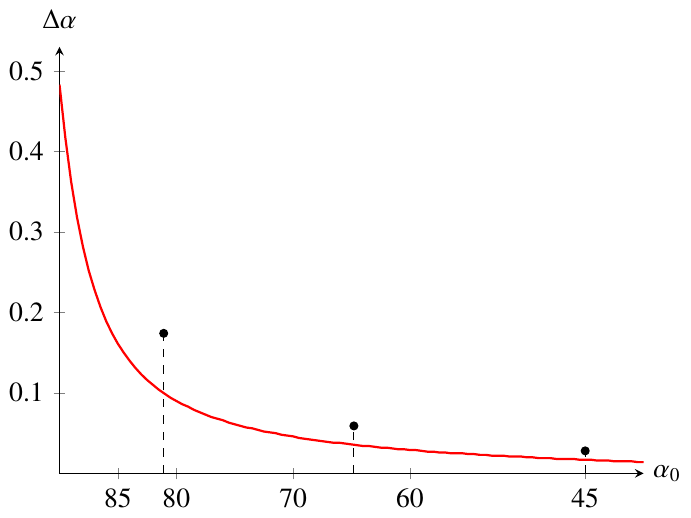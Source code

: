 \documentclass{standalone}

\usepackage{pgfplots}
\usepackage{tikz}
\usepackage{xcolor}
\usepackage{txfonts}

%used for drawing n(r)-Area
\definecolor{lGray}{gray}{0.8}
\definecolor{llGray}{gray}{0.9}
\usepgfplotslibrary{fillbetween}

\tikzset{
  ring shading/.code args={from #1 at #2 to #3 at #4}{
    \def\colin{#1}
    \def\radin{#2}
    \def\colout{#3}
    \def\radout{#4}
    \pgfmathsetmacro{\proportion}{\radin/\radout}
    \pgfmathsetmacro{\outer}{.8818cm}
    \pgfmathsetmacro{\inner}{.8818cm*\proportion}
    \pgfmathsetmacro{\innerlow}{\inner-0.01pt}
    \pgfdeclareradialshading{ring}{\pgfpoint{0cm}{0cm}}%
    {
      color(0pt)=(white);
      color(\innerlow)=(white);
      color(\inner)=(#1);
      color(\outer)=(#3)
    }
    \pgfkeysalso{/tikz/shading=ring}
  },
}

\begin{document}

\begin{tikzpicture}
	      \begin{axis} [
    	    axis lines=middle,
          xmin = 0,
          xmax = 50,
          ymin = 0,
          ymax = 0.53,
          xlabel={$\alpha_0$},
          ylabel={$\Delta \alpha$},
          width = 9cm,
          height = 7cm,
          xtick = {5, 10, 20, 30, 45},
          xticklabels = {85, 80, 70, 60, 45},
          every axis x label/.style={
    		    at={(ticklabel* cs:1)},
   		      anchor=west,
		      },
		      every axis y label/.style={
 		        at={(ticklabel* cs:1.02)},
  		      anchor=south,
		      },
	      ]
    
    	    \addplot [mark=none, draw=red, thick] coordinates {
    		    (0.0,0.483)(0.5,0.417)(1.0,0.362)(1.5,0.318)(2.0,0.282)(2.5,0.252)(3.0,0.228)(3.5,0.207)(4.0,0.189)(4.5,0.174)(5.0,0.161)(5.5,0.15)(6.0,0.14)(6.5,0.131)(7.0,0.123)(7.5,0.116)(8.0,0.11)(8.5,0.104)(9.0,0.099)(9.5,0.094)(10.0,0.09)(10.5,0.086)(11.0,0.083)(11.5,0.079)(12.0,0.076)(12.5,0.073)(13.0,0.07)(13.5,0.068)(14.0,0.066)(14.5,0.063)(15.0,0.061)(15.5,0.059)(16.0,0.057)(16.5,0.056)(17.0,0.054)(17.5,0.052)(18.0,0.051)(18.5,0.05)(19.0,0.048)(19.5,0.047)(20.0,0.046)(20.5,0.044)(21.0,0.043)(21.5,0.042)(22.0,0.041)(22.5,0.04)(23.0,0.039)(23.5,0.038)(24.0,0.038)(24.5,0.037)(25.0,0.036)(25.5,0.035)(26.0,0.034)(26.5,0.034)(27.0,0.033)(27.5,0.032)(28.0,0.032)(28.5,0.031)(29.0,0.03)(29.5,0.03)(30.0,0.029)(30.5,0.029)(31.0,0.028)(31.5,0.027)(32.0,0.027)(32.5,0.026)(33.0,0.026)(33.5,0.025)(34.0,0.025)(34.5,0.025)(35.0,0.024)(35.5,0.024)(36.0,0.023)(36.5,0.023)(37.0,0.022)(37.5,0.022)(38.0,0.022)(38.5,0.021)(39.0,0.021)(39.5,0.021)(40.0,0.02)(40.5,0.02)(41.0,0.019)(41.5,0.019)(42.0,0.019)(42.5,0.018)(43.0,0.018)(43.5,0.018)(44.0,0.018)(44.5,0.017)(45.0,0.017)(45.5,0.017)(46.0,0.016)(46.5,0.016)(47.0,0.016)(47.5,0.015)(48.0,0.015)(48.5,0.015)(49.0,0.015)(49.5,0.014)(50.0,0.014)
    	    };
          \draw [dashed] (axis cs:8.92,0) -- (axis cs:8.92,0.174);
          \draw [fill=black] (axis cs:8.92,0.174) circle [radius=0.5mm];
          \draw [dashed] (axis cs:25.2,0) -- (axis cs:25.2,0.059);
          \draw [fill=black] (axis cs:25.2,0.059) circle [radius=0.5mm];
          \draw [dashed] (axis cs:45,0) -- (axis cs:45,0.028);
          \draw [fill=black] (axis cs:45,0.028) circle [radius=0.5mm];
	      \end{axis}
    
      \end{tikzpicture}  
\end{document}
